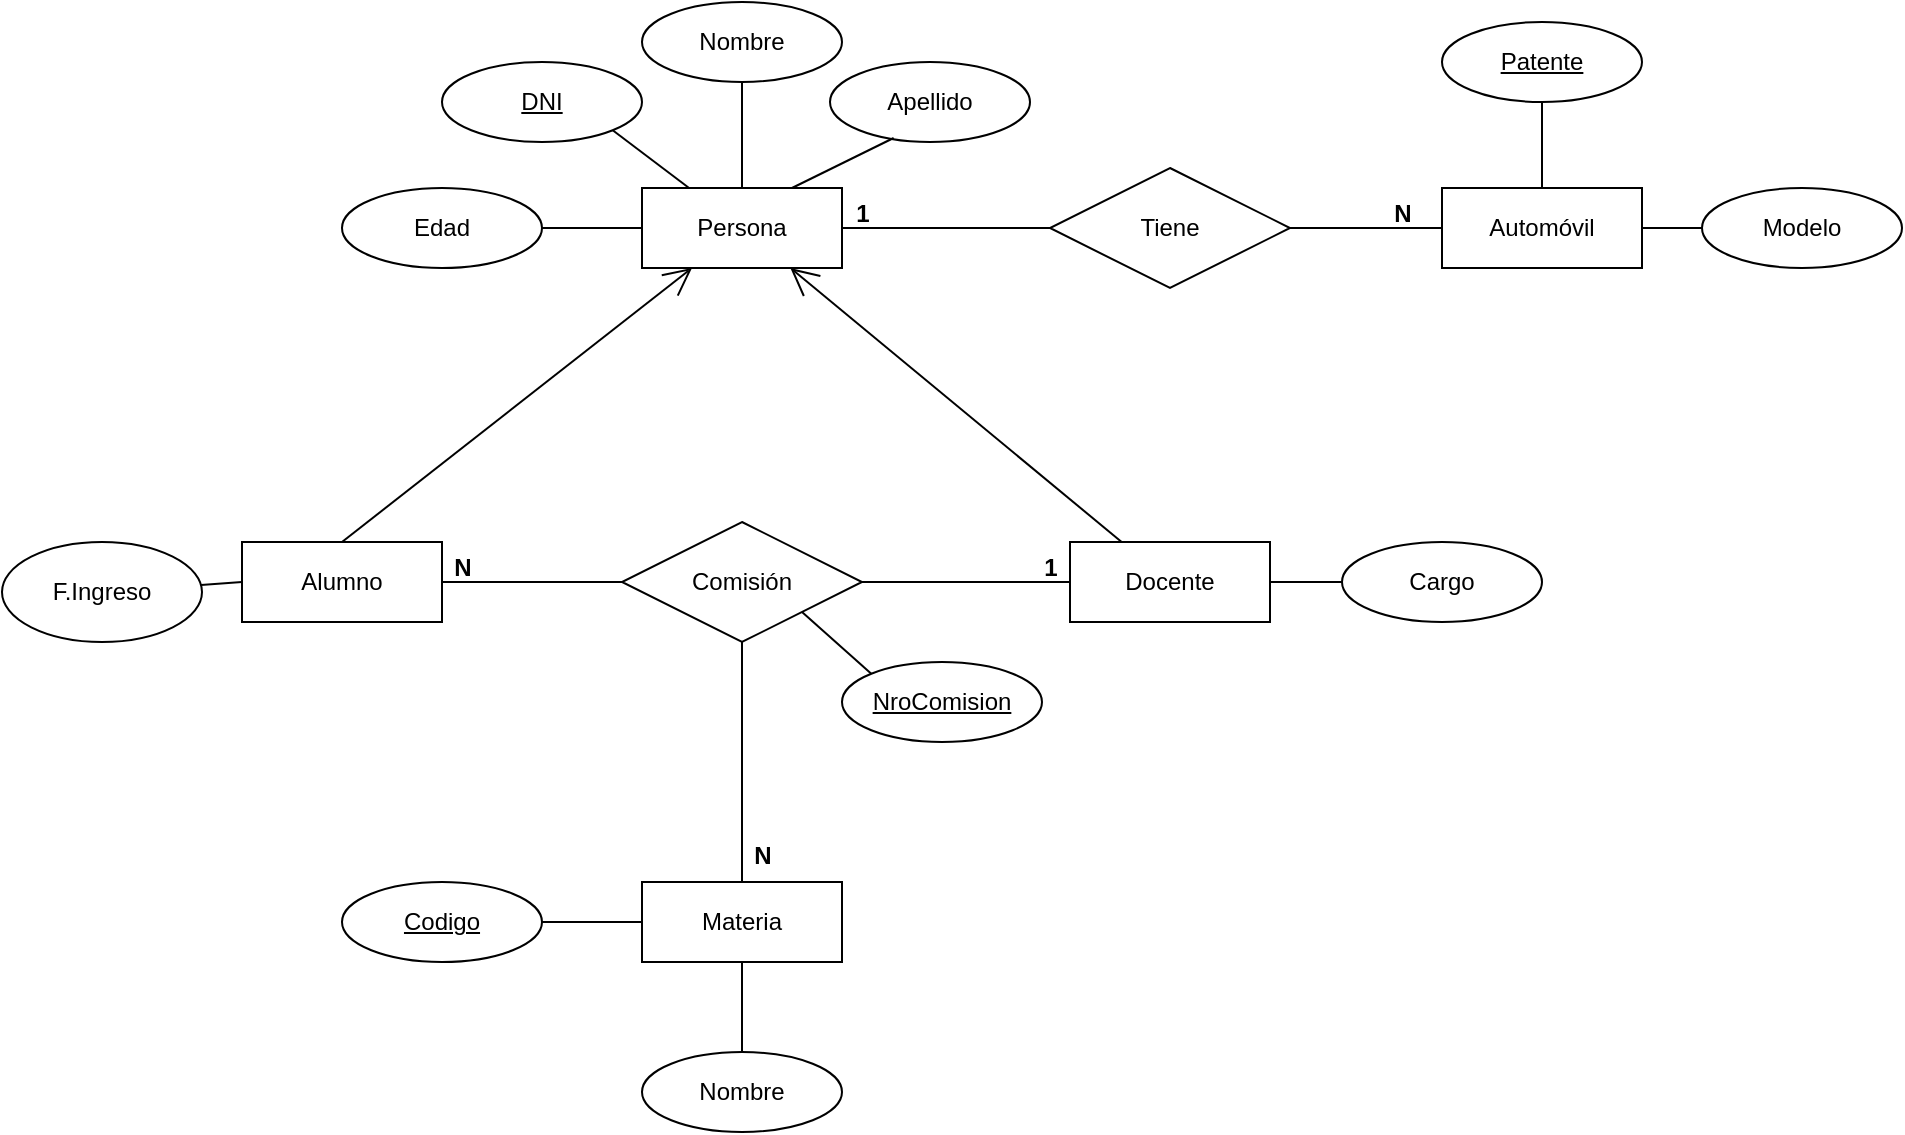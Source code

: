 <mxfile version="26.2.2">
  <diagram name="Página-1" id="mWCn7JWpaRzb7D_f05qL">
    <mxGraphModel dx="1861" dy="626" grid="1" gridSize="10" guides="1" tooltips="1" connect="1" arrows="1" fold="1" page="1" pageScale="1" pageWidth="827" pageHeight="1169" math="0" shadow="0">
      <root>
        <mxCell id="0" />
        <mxCell id="1" parent="0" />
        <mxCell id="ru4KZHiYIEU1xVQ5yHDc-1" value="Persona" style="whiteSpace=wrap;html=1;align=center;" vertex="1" parent="1">
          <mxGeometry x="210" y="133" width="100" height="40" as="geometry" />
        </mxCell>
        <mxCell id="ru4KZHiYIEU1xVQ5yHDc-2" value="Alumno" style="whiteSpace=wrap;html=1;align=center;" vertex="1" parent="1">
          <mxGeometry x="10" y="310" width="100" height="40" as="geometry" />
        </mxCell>
        <mxCell id="ru4KZHiYIEU1xVQ5yHDc-3" value="Docente" style="whiteSpace=wrap;html=1;align=center;" vertex="1" parent="1">
          <mxGeometry x="424" y="310" width="100" height="40" as="geometry" />
        </mxCell>
        <mxCell id="ru4KZHiYIEU1xVQ5yHDc-4" value="" style="endArrow=open;endFill=1;endSize=12;html=1;rounded=0;" edge="1" parent="1" source="ru4KZHiYIEU1xVQ5yHDc-3" target="ru4KZHiYIEU1xVQ5yHDc-1">
          <mxGeometry width="160" relative="1" as="geometry">
            <mxPoint x="330" y="330" as="sourcePoint" />
            <mxPoint x="490" y="330" as="targetPoint" />
          </mxGeometry>
        </mxCell>
        <mxCell id="ru4KZHiYIEU1xVQ5yHDc-7" value="" style="endArrow=open;endFill=1;endSize=12;html=1;rounded=0;entryX=0.25;entryY=1;entryDx=0;entryDy=0;exitX=0.5;exitY=0;exitDx=0;exitDy=0;" edge="1" parent="1" source="ru4KZHiYIEU1xVQ5yHDc-2" target="ru4KZHiYIEU1xVQ5yHDc-1">
          <mxGeometry width="160" relative="1" as="geometry">
            <mxPoint x="375" y="300" as="sourcePoint" />
            <mxPoint x="295" y="190" as="targetPoint" />
          </mxGeometry>
        </mxCell>
        <mxCell id="ru4KZHiYIEU1xVQ5yHDc-10" value="Comisión" style="shape=rhombus;perimeter=rhombusPerimeter;whiteSpace=wrap;html=1;align=center;" vertex="1" parent="1">
          <mxGeometry x="200" y="300" width="120" height="60" as="geometry" />
        </mxCell>
        <mxCell id="ru4KZHiYIEU1xVQ5yHDc-11" value="Materia" style="whiteSpace=wrap;html=1;align=center;" vertex="1" parent="1">
          <mxGeometry x="210" y="480" width="100" height="40" as="geometry" />
        </mxCell>
        <mxCell id="ru4KZHiYIEU1xVQ5yHDc-14" value="" style="endArrow=none;html=1;rounded=0;entryX=0;entryY=0.5;entryDx=0;entryDy=0;exitX=1;exitY=0.5;exitDx=0;exitDy=0;" edge="1" parent="1" source="ru4KZHiYIEU1xVQ5yHDc-2" target="ru4KZHiYIEU1xVQ5yHDc-10">
          <mxGeometry relative="1" as="geometry">
            <mxPoint x="100" y="210" as="sourcePoint" />
            <mxPoint x="200" y="192" as="targetPoint" />
          </mxGeometry>
        </mxCell>
        <mxCell id="ru4KZHiYIEU1xVQ5yHDc-15" value="" style="endArrow=none;html=1;rounded=0;exitX=0.5;exitY=1;exitDx=0;exitDy=0;entryX=0.5;entryY=0;entryDx=0;entryDy=0;" edge="1" parent="1" source="ru4KZHiYIEU1xVQ5yHDc-10" target="ru4KZHiYIEU1xVQ5yHDc-11">
          <mxGeometry relative="1" as="geometry">
            <mxPoint x="330" y="242" as="sourcePoint" />
            <mxPoint x="490" y="242" as="targetPoint" />
          </mxGeometry>
        </mxCell>
        <mxCell id="ru4KZHiYIEU1xVQ5yHDc-16" value="" style="endArrow=none;html=1;rounded=0;exitX=1;exitY=0.5;exitDx=0;exitDy=0;" edge="1" parent="1" source="ru4KZHiYIEU1xVQ5yHDc-10" target="ru4KZHiYIEU1xVQ5yHDc-3">
          <mxGeometry relative="1" as="geometry">
            <mxPoint x="330" y="242" as="sourcePoint" />
            <mxPoint x="490" y="242" as="targetPoint" />
          </mxGeometry>
        </mxCell>
        <mxCell id="ru4KZHiYIEU1xVQ5yHDc-17" value="Automóvil" style="whiteSpace=wrap;html=1;align=center;" vertex="1" parent="1">
          <mxGeometry x="610" y="133" width="100" height="40" as="geometry" />
        </mxCell>
        <mxCell id="ru4KZHiYIEU1xVQ5yHDc-18" value="" style="endArrow=none;html=1;rounded=0;exitX=1;exitY=0.5;exitDx=0;exitDy=0;entryX=0;entryY=0.5;entryDx=0;entryDy=0;" edge="1" parent="1" source="ru4KZHiYIEU1xVQ5yHDc-28" target="ru4KZHiYIEU1xVQ5yHDc-17">
          <mxGeometry relative="1" as="geometry">
            <mxPoint x="340" y="330" as="sourcePoint" />
            <mxPoint x="500" y="330" as="targetPoint" />
          </mxGeometry>
        </mxCell>
        <mxCell id="ru4KZHiYIEU1xVQ5yHDc-19" value="DNI" style="ellipse;whiteSpace=wrap;html=1;align=center;fontStyle=4;" vertex="1" parent="1">
          <mxGeometry x="110" y="70" width="100" height="40" as="geometry" />
        </mxCell>
        <mxCell id="ru4KZHiYIEU1xVQ5yHDc-20" value="" style="endArrow=none;html=1;rounded=0;exitX=1;exitY=1;exitDx=0;exitDy=0;" edge="1" parent="1" source="ru4KZHiYIEU1xVQ5yHDc-19" target="ru4KZHiYIEU1xVQ5yHDc-1">
          <mxGeometry relative="1" as="geometry">
            <mxPoint x="180" y="100" as="sourcePoint" />
            <mxPoint x="500" y="330" as="targetPoint" />
          </mxGeometry>
        </mxCell>
        <mxCell id="ru4KZHiYIEU1xVQ5yHDc-21" value="Nombre" style="ellipse;whiteSpace=wrap;html=1;align=center;" vertex="1" parent="1">
          <mxGeometry x="210" y="40" width="100" height="40" as="geometry" />
        </mxCell>
        <mxCell id="ru4KZHiYIEU1xVQ5yHDc-22" value="" style="endArrow=none;html=1;rounded=0;exitX=0.5;exitY=1;exitDx=0;exitDy=0;entryX=0.5;entryY=0;entryDx=0;entryDy=0;" edge="1" parent="1" source="ru4KZHiYIEU1xVQ5yHDc-21" target="ru4KZHiYIEU1xVQ5yHDc-1">
          <mxGeometry relative="1" as="geometry">
            <mxPoint x="340" y="330" as="sourcePoint" />
            <mxPoint x="500" y="330" as="targetPoint" />
          </mxGeometry>
        </mxCell>
        <mxCell id="ru4KZHiYIEU1xVQ5yHDc-23" value="Apellido" style="ellipse;whiteSpace=wrap;html=1;align=center;" vertex="1" parent="1">
          <mxGeometry x="304" y="70" width="100" height="40" as="geometry" />
        </mxCell>
        <mxCell id="ru4KZHiYIEU1xVQ5yHDc-24" value="" style="endArrow=none;html=1;rounded=0;exitX=0.318;exitY=0.95;exitDx=0;exitDy=0;entryX=0.75;entryY=0;entryDx=0;entryDy=0;exitPerimeter=0;" edge="1" parent="1" source="ru4KZHiYIEU1xVQ5yHDc-23" target="ru4KZHiYIEU1xVQ5yHDc-1">
          <mxGeometry relative="1" as="geometry">
            <mxPoint x="340" y="330" as="sourcePoint" />
            <mxPoint x="500" y="330" as="targetPoint" />
          </mxGeometry>
        </mxCell>
        <mxCell id="ru4KZHiYIEU1xVQ5yHDc-26" value="Edad" style="ellipse;whiteSpace=wrap;html=1;align=center;" vertex="1" parent="1">
          <mxGeometry x="60" y="133" width="100" height="40" as="geometry" />
        </mxCell>
        <mxCell id="ru4KZHiYIEU1xVQ5yHDc-27" value="" style="endArrow=none;html=1;rounded=0;exitX=1;exitY=0.5;exitDx=0;exitDy=0;entryX=0;entryY=0.5;entryDx=0;entryDy=0;" edge="1" parent="1" source="ru4KZHiYIEU1xVQ5yHDc-26" target="ru4KZHiYIEU1xVQ5yHDc-1">
          <mxGeometry relative="1" as="geometry">
            <mxPoint x="340" y="330" as="sourcePoint" />
            <mxPoint x="500" y="330" as="targetPoint" />
          </mxGeometry>
        </mxCell>
        <mxCell id="ru4KZHiYIEU1xVQ5yHDc-29" value="" style="endArrow=none;html=1;rounded=0;exitX=1;exitY=0.5;exitDx=0;exitDy=0;entryX=0;entryY=0.5;entryDx=0;entryDy=0;" edge="1" parent="1" source="ru4KZHiYIEU1xVQ5yHDc-1" target="ru4KZHiYIEU1xVQ5yHDc-28">
          <mxGeometry relative="1" as="geometry">
            <mxPoint x="320" y="160" as="sourcePoint" />
            <mxPoint x="520" y="160" as="targetPoint" />
          </mxGeometry>
        </mxCell>
        <mxCell id="ru4KZHiYIEU1xVQ5yHDc-28" value="Tiene" style="shape=rhombus;perimeter=rhombusPerimeter;whiteSpace=wrap;html=1;align=center;" vertex="1" parent="1">
          <mxGeometry x="414" y="123" width="120" height="60" as="geometry" />
        </mxCell>
        <mxCell id="ru4KZHiYIEU1xVQ5yHDc-30" value="1" style="text;align=center;fontStyle=1;verticalAlign=middle;spacingLeft=3;spacingRight=3;strokeColor=none;rotatable=0;points=[[0,0.5],[1,0.5]];portConstraint=eastwest;html=1;" vertex="1" parent="1">
          <mxGeometry x="280" y="133" width="80" height="26" as="geometry" />
        </mxCell>
        <mxCell id="ru4KZHiYIEU1xVQ5yHDc-31" value="N" style="text;align=center;fontStyle=1;verticalAlign=middle;spacingLeft=3;spacingRight=3;strokeColor=none;rotatable=0;points=[[0,0.5],[1,0.5]];portConstraint=eastwest;html=1;" vertex="1" parent="1">
          <mxGeometry x="550" y="133" width="80" height="26" as="geometry" />
        </mxCell>
        <mxCell id="ru4KZHiYIEU1xVQ5yHDc-32" value="N" style="text;align=center;fontStyle=1;verticalAlign=middle;spacingLeft=3;spacingRight=3;strokeColor=none;rotatable=0;points=[[0,0.5],[1,0.5]];portConstraint=eastwest;html=1;" vertex="1" parent="1">
          <mxGeometry x="80" y="310" width="80" height="26" as="geometry" />
        </mxCell>
        <mxCell id="ru4KZHiYIEU1xVQ5yHDc-33" value="1" style="text;align=center;fontStyle=1;verticalAlign=middle;spacingLeft=3;spacingRight=3;strokeColor=none;rotatable=0;points=[[0,0.5],[1,0.5]];portConstraint=eastwest;html=1;" vertex="1" parent="1">
          <mxGeometry x="374" y="310" width="80" height="26" as="geometry" />
        </mxCell>
        <mxCell id="ru4KZHiYIEU1xVQ5yHDc-34" value="N" style="text;align=center;fontStyle=1;verticalAlign=middle;spacingLeft=3;spacingRight=3;strokeColor=none;rotatable=0;points=[[0,0.5],[1,0.5]];portConstraint=eastwest;html=1;" vertex="1" parent="1">
          <mxGeometry x="230" y="454" width="80" height="26" as="geometry" />
        </mxCell>
        <mxCell id="ru4KZHiYIEU1xVQ5yHDc-35" value="F.Ingreso" style="ellipse;whiteSpace=wrap;html=1;align=center;" vertex="1" parent="1">
          <mxGeometry x="-110" y="310" width="100" height="50" as="geometry" />
        </mxCell>
        <mxCell id="ru4KZHiYIEU1xVQ5yHDc-36" value="" style="endArrow=none;html=1;rounded=0;entryX=0;entryY=0.5;entryDx=0;entryDy=0;" edge="1" parent="1" source="ru4KZHiYIEU1xVQ5yHDc-35" target="ru4KZHiYIEU1xVQ5yHDc-2">
          <mxGeometry relative="1" as="geometry">
            <mxPoint x="330" y="242" as="sourcePoint" />
            <mxPoint x="490" y="242" as="targetPoint" />
          </mxGeometry>
        </mxCell>
        <mxCell id="ru4KZHiYIEU1xVQ5yHDc-37" value="Cargo" style="ellipse;whiteSpace=wrap;html=1;align=center;" vertex="1" parent="1">
          <mxGeometry x="560" y="310" width="100" height="40" as="geometry" />
        </mxCell>
        <mxCell id="ru4KZHiYIEU1xVQ5yHDc-38" value="" style="endArrow=none;html=1;rounded=0;entryX=0;entryY=0.5;entryDx=0;entryDy=0;exitX=1;exitY=0.5;exitDx=0;exitDy=0;" edge="1" parent="1" source="ru4KZHiYIEU1xVQ5yHDc-3" target="ru4KZHiYIEU1xVQ5yHDc-37">
          <mxGeometry relative="1" as="geometry">
            <mxPoint x="330" y="242" as="sourcePoint" />
            <mxPoint x="490" y="242" as="targetPoint" />
          </mxGeometry>
        </mxCell>
        <mxCell id="ru4KZHiYIEU1xVQ5yHDc-39" value="Codigo" style="ellipse;whiteSpace=wrap;html=1;align=center;fontStyle=4;" vertex="1" parent="1">
          <mxGeometry x="60" y="480" width="100" height="40" as="geometry" />
        </mxCell>
        <mxCell id="ru4KZHiYIEU1xVQ5yHDc-40" value="" style="endArrow=none;html=1;rounded=0;exitX=1;exitY=0.5;exitDx=0;exitDy=0;entryX=0;entryY=0.5;entryDx=0;entryDy=0;" edge="1" parent="1" source="ru4KZHiYIEU1xVQ5yHDc-39" target="ru4KZHiYIEU1xVQ5yHDc-11">
          <mxGeometry relative="1" as="geometry">
            <mxPoint x="330" y="242" as="sourcePoint" />
            <mxPoint x="490" y="242" as="targetPoint" />
          </mxGeometry>
        </mxCell>
        <mxCell id="ru4KZHiYIEU1xVQ5yHDc-41" value="Nombre" style="ellipse;whiteSpace=wrap;html=1;align=center;" vertex="1" parent="1">
          <mxGeometry x="210" y="565" width="100" height="40" as="geometry" />
        </mxCell>
        <mxCell id="ru4KZHiYIEU1xVQ5yHDc-42" value="" style="endArrow=none;html=1;rounded=0;exitX=0.5;exitY=0;exitDx=0;exitDy=0;" edge="1" parent="1" source="ru4KZHiYIEU1xVQ5yHDc-41" target="ru4KZHiYIEU1xVQ5yHDc-11">
          <mxGeometry relative="1" as="geometry">
            <mxPoint x="330" y="242" as="sourcePoint" />
            <mxPoint x="490" y="242" as="targetPoint" />
          </mxGeometry>
        </mxCell>
        <mxCell id="ru4KZHiYIEU1xVQ5yHDc-44" value="Patente" style="ellipse;whiteSpace=wrap;html=1;align=center;fontStyle=4;" vertex="1" parent="1">
          <mxGeometry x="610" y="50" width="100" height="40" as="geometry" />
        </mxCell>
        <mxCell id="ru4KZHiYIEU1xVQ5yHDc-45" value="" style="endArrow=none;html=1;rounded=0;" edge="1" parent="1" source="ru4KZHiYIEU1xVQ5yHDc-44" target="ru4KZHiYIEU1xVQ5yHDc-17">
          <mxGeometry relative="1" as="geometry">
            <mxPoint x="340" y="330" as="sourcePoint" />
            <mxPoint x="500" y="330" as="targetPoint" />
          </mxGeometry>
        </mxCell>
        <mxCell id="ru4KZHiYIEU1xVQ5yHDc-46" value="Modelo" style="ellipse;whiteSpace=wrap;html=1;align=center;" vertex="1" parent="1">
          <mxGeometry x="740" y="133" width="100" height="40" as="geometry" />
        </mxCell>
        <mxCell id="ru4KZHiYIEU1xVQ5yHDc-47" value="" style="endArrow=none;html=1;rounded=0;entryX=1;entryY=0.5;entryDx=0;entryDy=0;" edge="1" parent="1" source="ru4KZHiYIEU1xVQ5yHDc-46" target="ru4KZHiYIEU1xVQ5yHDc-17">
          <mxGeometry relative="1" as="geometry">
            <mxPoint x="340" y="330" as="sourcePoint" />
            <mxPoint x="500" y="330" as="targetPoint" />
          </mxGeometry>
        </mxCell>
        <mxCell id="ru4KZHiYIEU1xVQ5yHDc-49" value="NroComision" style="ellipse;whiteSpace=wrap;html=1;align=center;fontStyle=4;" vertex="1" parent="1">
          <mxGeometry x="310" y="370" width="100" height="40" as="geometry" />
        </mxCell>
        <mxCell id="ru4KZHiYIEU1xVQ5yHDc-50" value="" style="endArrow=none;html=1;rounded=0;exitX=1;exitY=1;exitDx=0;exitDy=0;entryX=0;entryY=0;entryDx=0;entryDy=0;" edge="1" parent="1" source="ru4KZHiYIEU1xVQ5yHDc-10" target="ru4KZHiYIEU1xVQ5yHDc-49">
          <mxGeometry relative="1" as="geometry">
            <mxPoint x="330" y="242" as="sourcePoint" />
            <mxPoint x="490" y="242" as="targetPoint" />
          </mxGeometry>
        </mxCell>
      </root>
    </mxGraphModel>
  </diagram>
</mxfile>
